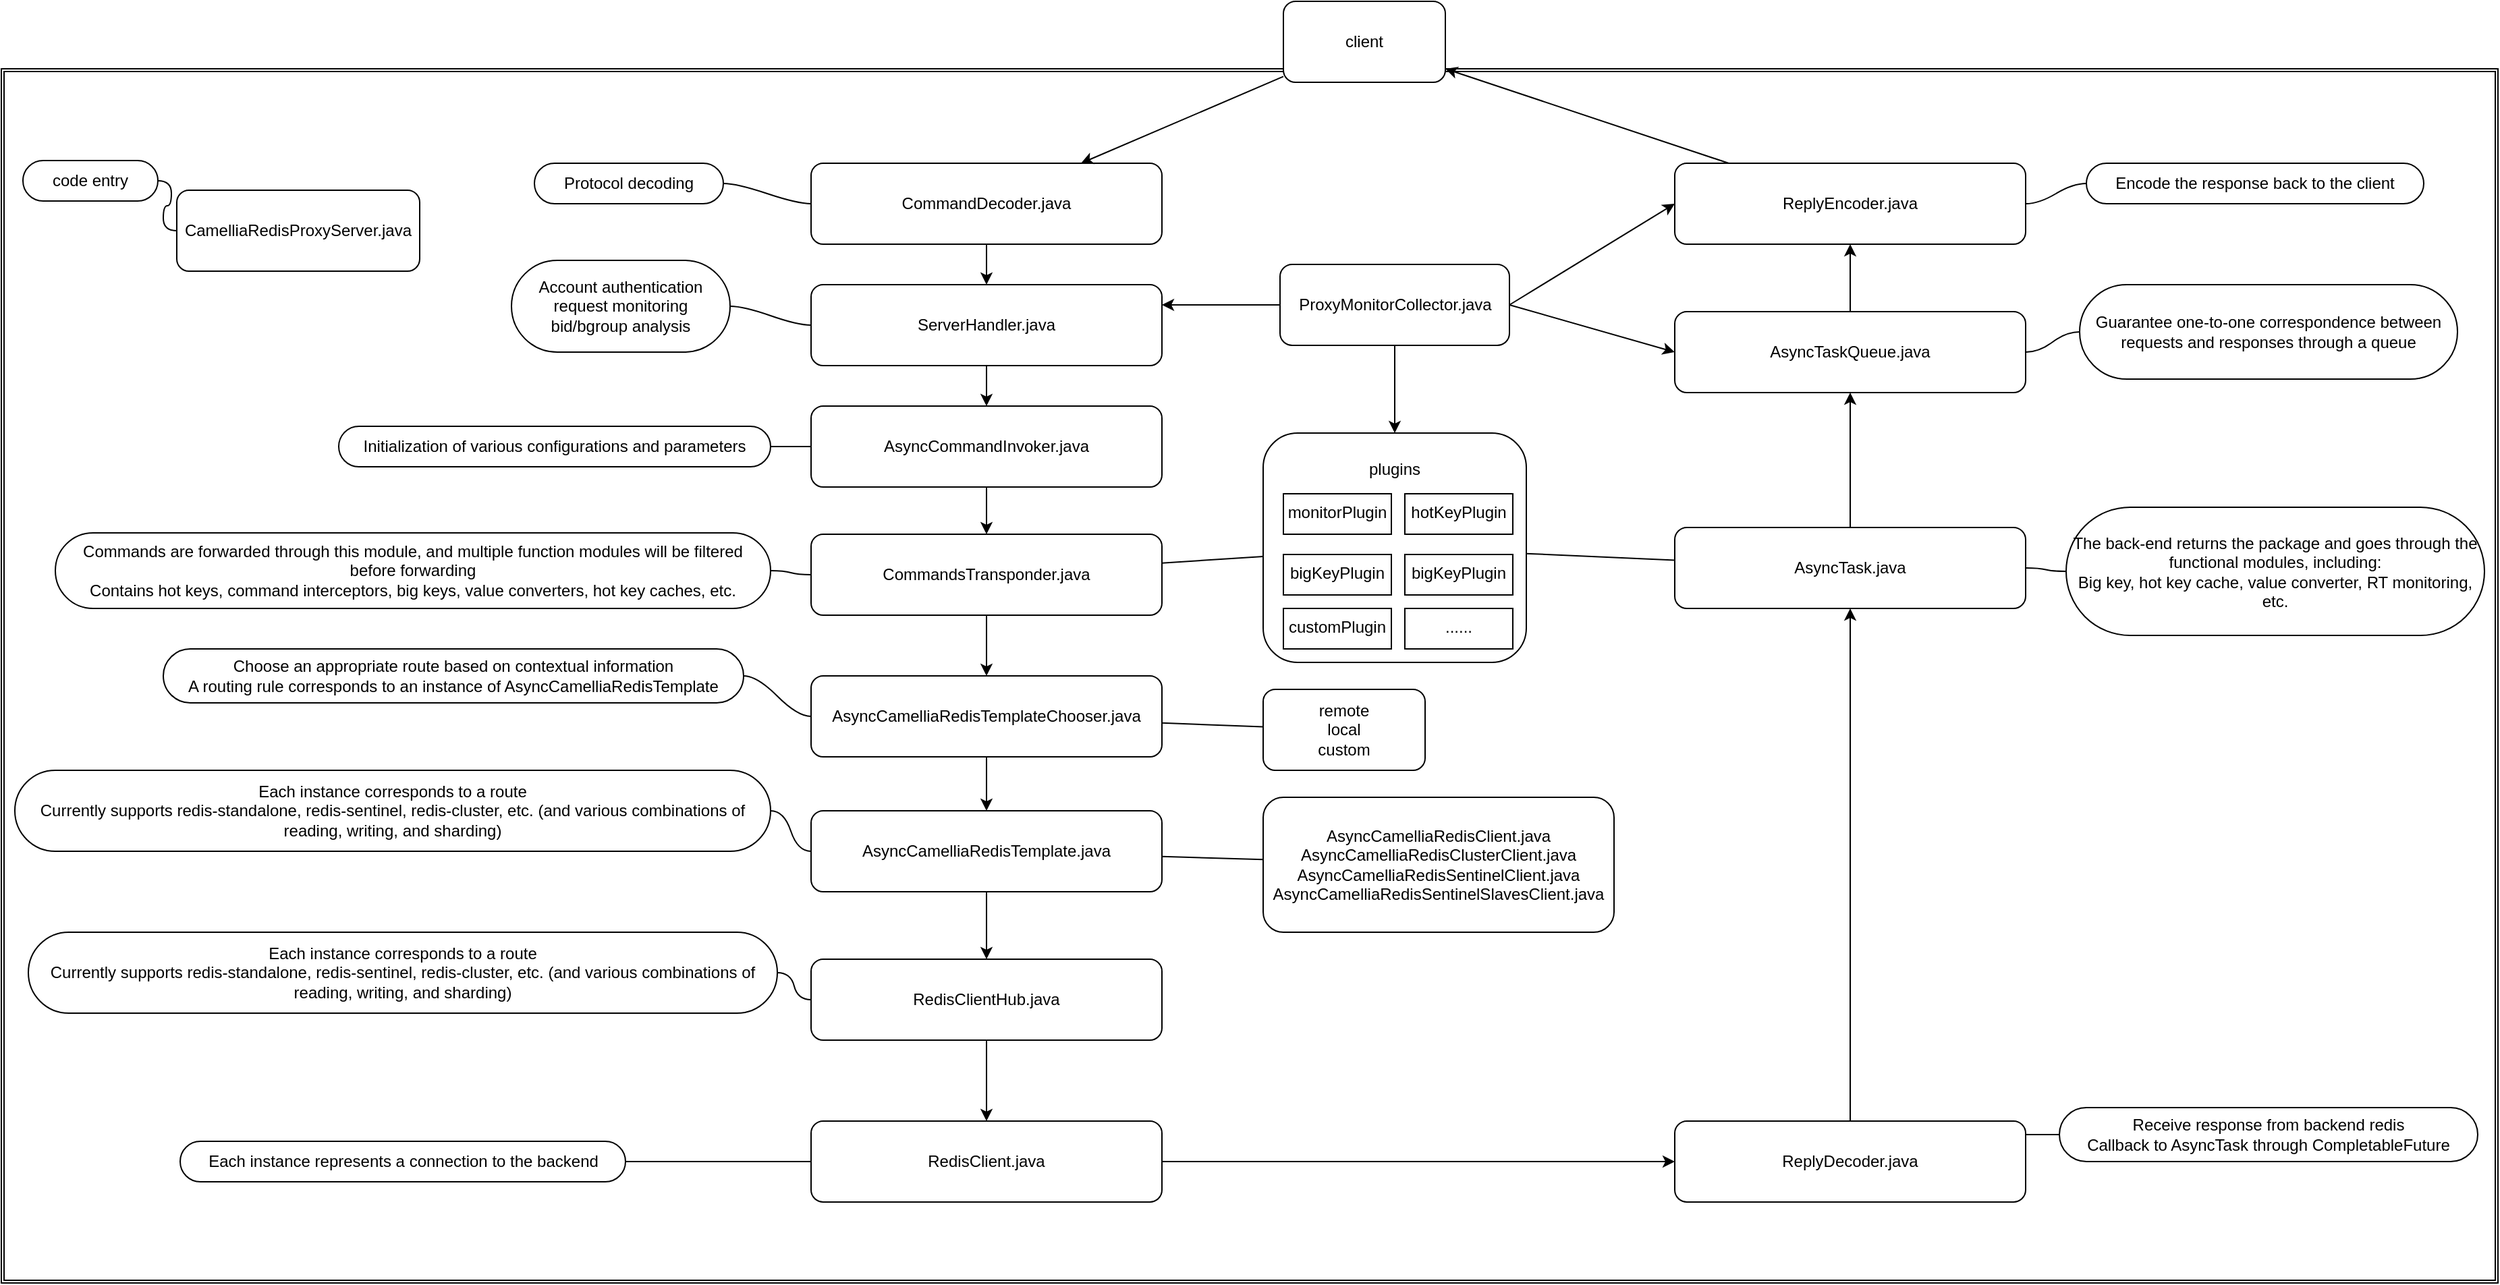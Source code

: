 <mxfile version="15.5.4" type="embed"><diagram id="B0rq02993B2-hYQBSMJg" name="Page 1"><mxGraphModel dx="1891" dy="784" grid="1" gridSize="10" guides="1" tooltips="1" connect="1" arrows="1" fold="1" page="1" pageScale="1" pageWidth="827" pageHeight="1169" math="0" shadow="0"><root><mxCell id="0"/><mxCell id="1" parent="0"/><mxCell id="2" value="" style="shape=ext;double=1;rounded=0;whiteSpace=wrap;html=1;fontSize=12;align=center;verticalAlign=top;" vertex="1" parent="1"><mxGeometry x="-330" y="180" width="1850" height="900" as="geometry"/></mxCell><mxCell id="3" value="CamelliaRedisProxyServer.java" style="rounded=1;whiteSpace=wrap;html=1;" vertex="1" parent="1"><mxGeometry x="-200" y="270" width="180" height="60" as="geometry"/></mxCell><mxCell id="4" value="CommandDecoder.java" style="rounded=1;whiteSpace=wrap;html=1;" vertex="1" parent="1"><mxGeometry x="270" y="250" width="260" height="60" as="geometry"/></mxCell><mxCell id="5" value="ServerHandler.java" style="rounded=1;whiteSpace=wrap;html=1;" vertex="1" parent="1"><mxGeometry x="270" y="340" width="260" height="60" as="geometry"/></mxCell><mxCell id="6" value="AsyncCommandInvoker.java" style="rounded=1;whiteSpace=wrap;html=1;" vertex="1" parent="1"><mxGeometry x="270" y="430" width="260" height="60" as="geometry"/></mxCell><mxCell id="7" value="CommandsTransponder.java" style="rounded=1;whiteSpace=wrap;html=1;" vertex="1" parent="1"><mxGeometry x="270" y="525" width="260" height="60" as="geometry"/></mxCell><mxCell id="8" value="" style="endArrow=classic;html=1;" edge="1" parent="1" source="4" target="5"><mxGeometry width="50" height="50" relative="1" as="geometry"><mxPoint x="390" y="410" as="sourcePoint"/><mxPoint x="440" y="360" as="targetPoint"/></mxGeometry></mxCell><mxCell id="9" value="" style="endArrow=classic;html=1;" edge="1" parent="1" source="5" target="6"><mxGeometry width="50" height="50" relative="1" as="geometry"><mxPoint x="445" y="320" as="sourcePoint"/><mxPoint x="445" y="350" as="targetPoint"/></mxGeometry></mxCell><mxCell id="10" value="" style="endArrow=classic;html=1;" edge="1" parent="1" source="6" target="7"><mxGeometry width="50" height="50" relative="1" as="geometry"><mxPoint x="430" y="500" as="sourcePoint"/><mxPoint x="630" y="360" as="targetPoint"/></mxGeometry></mxCell><mxCell id="11" value="&lt;font style=&quot;font-size: 12px ; line-height: 120%&quot;&gt;plugins&lt;br&gt;&lt;/font&gt;" style="rounded=1;whiteSpace=wrap;html=1;align=center;spacingTop=6;spacing=9;verticalAlign=top;" vertex="1" parent="1"><mxGeometry x="605" y="450" width="195" height="170" as="geometry"/></mxCell><mxCell id="12" value="" style="endArrow=none;html=1;" edge="1" parent="1" source="7" target="11"><mxGeometry width="50" height="50" relative="1" as="geometry"><mxPoint x="540" y="670" as="sourcePoint"/><mxPoint x="790" y="560" as="targetPoint"/></mxGeometry></mxCell><mxCell id="13" value="AsyncCamelliaRedisTemplateChooser.java" style="rounded=1;whiteSpace=wrap;html=1;" vertex="1" parent="1"><mxGeometry x="270" y="630" width="260" height="60" as="geometry"/></mxCell><mxCell id="14" value="" style="endArrow=classic;html=1;" edge="1" parent="1" source="7" target="13"><mxGeometry width="50" height="50" relative="1" as="geometry"><mxPoint x="403" y="560" as="sourcePoint"/><mxPoint x="410" y="535" as="targetPoint"/></mxGeometry></mxCell><mxCell id="15" value="AsyncCamelliaRedisTemplate.java" style="rounded=1;whiteSpace=wrap;html=1;" vertex="1" parent="1"><mxGeometry x="270" y="730" width="260" height="60" as="geometry"/></mxCell><mxCell id="16" value="" style="endArrow=classic;html=1;" edge="1" parent="1" source="13" target="15"><mxGeometry width="50" height="50" relative="1" as="geometry"><mxPoint x="430" y="600" as="sourcePoint"/><mxPoint x="480" y="550" as="targetPoint"/></mxGeometry></mxCell><mxCell id="17" value="remote&lt;br&gt;local&lt;br&gt;custom" style="rounded=1;whiteSpace=wrap;html=1;align=center;" vertex="1" parent="1"><mxGeometry x="605" y="640" width="120" height="60" as="geometry"/></mxCell><mxCell id="18" value="" style="endArrow=none;html=1;" edge="1" parent="1" source="13" target="17"><mxGeometry width="50" height="50" relative="1" as="geometry"><mxPoint x="430" y="640" as="sourcePoint"/><mxPoint x="480" y="590" as="targetPoint"/></mxGeometry></mxCell><mxCell id="19" value="&lt;p style=&quot;line-height: 150% ; font-size: 12px&quot;&gt;&lt;/p&gt;&lt;div style=&quot;font-size: 12px&quot;&gt;AsyncCamelliaRedisClient.java&lt;/div&gt;&lt;div style=&quot;font-size: 12px&quot;&gt;AsyncCamelliaRedisClusterClient.java&lt;/div&gt;&lt;div style=&quot;font-size: 12px&quot;&gt;AsyncCamelliaRedisSentinelClient.java&lt;/div&gt;&lt;div style=&quot;font-size: 12px&quot;&gt;AsyncCamelliaRedisSentinelSlavesClient.java&lt;/div&gt;&lt;p style=&quot;font-size: 12px&quot;&gt;&lt;/p&gt;" style="rounded=1;whiteSpace=wrap;html=1;spacing=22;fontSize=12;spacingTop=0;" vertex="1" parent="1"><mxGeometry x="605" y="720" width="260" height="100" as="geometry"/></mxCell><mxCell id="20" value="" style="endArrow=none;html=1;fontSize=12;" edge="1" parent="1" source="15" target="19"><mxGeometry width="50" height="50" relative="1" as="geometry"><mxPoint x="430" y="630" as="sourcePoint"/><mxPoint x="480" y="580" as="targetPoint"/></mxGeometry></mxCell><mxCell id="21" value="Protocol decoding" style="whiteSpace=wrap;html=1;rounded=1;arcSize=50;align=center;verticalAlign=middle;strokeWidth=1;autosize=1;spacing=4;treeFolding=1;treeMoving=1;newEdgeStyle={&quot;edgeStyle&quot;:&quot;entityRelationEdgeStyle&quot;,&quot;startArrow&quot;:&quot;none&quot;,&quot;endArrow&quot;:&quot;none&quot;,&quot;segment&quot;:10,&quot;curved&quot;:1};fontSize=12;" vertex="1" parent="1"><mxGeometry x="65" y="250" width="140" height="30" as="geometry"/></mxCell><mxCell id="22" value="" style="edgeStyle=entityRelationEdgeStyle;startArrow=none;endArrow=none;segment=10;curved=1;fontSize=12;" edge="1" parent="1" source="4" target="21"><mxGeometry relative="1" as="geometry"><mxPoint x="260" y="300" as="sourcePoint"/></mxGeometry></mxCell><mxCell id="23" value="&lt;div&gt;Account authentication&lt;/div&gt;&lt;div&gt;request monitoring&lt;/div&gt;&lt;div&gt;bid/bgroup analysis&lt;/div&gt;" style="whiteSpace=wrap;html=1;rounded=1;arcSize=50;align=center;verticalAlign=middle;strokeWidth=1;autosize=1;spacing=4;treeFolding=1;treeMoving=1;newEdgeStyle={&quot;edgeStyle&quot;:&quot;entityRelationEdgeStyle&quot;,&quot;startArrow&quot;:&quot;none&quot;,&quot;endArrow&quot;:&quot;none&quot;,&quot;segment&quot;:10,&quot;curved&quot;:1};fontSize=12;" vertex="1" parent="1"><mxGeometry x="48" y="322" width="162" height="68" as="geometry"/></mxCell><mxCell id="24" value="" style="edgeStyle=entityRelationEdgeStyle;startArrow=none;endArrow=none;segment=10;curved=1;fontSize=12;" edge="1" parent="1" source="5" target="23"><mxGeometry relative="1" as="geometry"><mxPoint x="100" y="390" as="sourcePoint"/></mxGeometry></mxCell><mxCell id="25" value="Initialization of various configurations and parameters" style="whiteSpace=wrap;html=1;rounded=1;arcSize=50;align=center;verticalAlign=middle;strokeWidth=1;autosize=1;spacing=4;treeFolding=1;treeMoving=1;newEdgeStyle={&quot;edgeStyle&quot;:&quot;entityRelationEdgeStyle&quot;,&quot;startArrow&quot;:&quot;none&quot;,&quot;endArrow&quot;:&quot;none&quot;,&quot;segment&quot;:10,&quot;curved&quot;:1};fontSize=12;" vertex="1" parent="1"><mxGeometry x="-80" y="445" width="320" height="30" as="geometry"/></mxCell><mxCell id="26" value="" style="edgeStyle=entityRelationEdgeStyle;startArrow=none;endArrow=none;segment=10;curved=1;fontSize=12;" edge="1" parent="1" source="6" target="25"><mxGeometry relative="1" as="geometry"><mxPoint x="270" y="450" as="sourcePoint"/></mxGeometry></mxCell><mxCell id="27" value="&lt;div&gt;Commands are forwarded through this module, and multiple function modules will be filtered before forwarding&lt;/div&gt;&lt;div&gt;Contains hot keys, command interceptors, big keys, value converters, hot key caches, etc.&lt;/div&gt;" style="whiteSpace=wrap;html=1;rounded=1;arcSize=50;align=center;verticalAlign=middle;strokeWidth=1;autosize=1;spacing=4;treeFolding=1;treeMoving=1;newEdgeStyle={&quot;edgeStyle&quot;:&quot;entityRelationEdgeStyle&quot;,&quot;startArrow&quot;:&quot;none&quot;,&quot;endArrow&quot;:&quot;none&quot;,&quot;segment&quot;:10,&quot;curved&quot;:1};fontSize=12;" vertex="1" parent="1"><mxGeometry x="-290" y="524" width="530" height="56" as="geometry"/></mxCell><mxCell id="28" value="" style="edgeStyle=entityRelationEdgeStyle;startArrow=none;endArrow=none;segment=10;curved=1;fontSize=12;" edge="1" parent="1" source="7" target="27"><mxGeometry relative="1" as="geometry"><mxPoint x="40" y="550" as="sourcePoint"/></mxGeometry></mxCell><mxCell id="29" value="&lt;div&gt;Choose an appropriate route based on contextual information&lt;/div&gt;&lt;div&gt;A routing rule corresponds to an instance of AsyncCamelliaRedisTemplate&lt;/div&gt;" style="whiteSpace=wrap;html=1;rounded=1;arcSize=50;align=center;verticalAlign=middle;strokeWidth=1;autosize=1;spacing=4;treeFolding=1;treeMoving=1;newEdgeStyle={&quot;edgeStyle&quot;:&quot;entityRelationEdgeStyle&quot;,&quot;startArrow&quot;:&quot;none&quot;,&quot;endArrow&quot;:&quot;none&quot;,&quot;segment&quot;:10,&quot;curved&quot;:1};fontSize=12;" vertex="1" parent="1"><mxGeometry x="-210" y="610" width="430" height="40" as="geometry"/></mxCell><mxCell id="30" value="" style="edgeStyle=entityRelationEdgeStyle;startArrow=none;endArrow=none;segment=10;curved=1;fontSize=12;" edge="1" parent="1" source="13" target="29"><mxGeometry relative="1" as="geometry"><mxPoint x="40" y="670" as="sourcePoint"/></mxGeometry></mxCell><mxCell id="31" value="&lt;div&gt;Each instance corresponds to a route&lt;/div&gt;&lt;div&gt;Currently supports redis-standalone, redis-sentinel, redis-cluster, etc. (and various combinations of reading, writing, and sharding)&lt;/div&gt;" style="whiteSpace=wrap;html=1;rounded=1;arcSize=50;align=center;verticalAlign=middle;strokeWidth=1;autosize=1;spacing=4;treeFolding=1;treeMoving=1;newEdgeStyle={&quot;edgeStyle&quot;:&quot;entityRelationEdgeStyle&quot;,&quot;startArrow&quot;:&quot;none&quot;,&quot;endArrow&quot;:&quot;none&quot;,&quot;segment&quot;:10,&quot;curved&quot;:1};fontSize=12;" vertex="1" parent="1"><mxGeometry x="-320" y="700" width="560" height="60" as="geometry"/></mxCell><mxCell id="32" value="" style="edgeStyle=entityRelationEdgeStyle;startArrow=none;endArrow=none;segment=10;curved=1;fontSize=12;" edge="1" parent="1" source="15" target="31"><mxGeometry relative="1" as="geometry"><mxPoint x="71.5" y="770" as="sourcePoint"/></mxGeometry></mxCell><mxCell id="33" value="RedisClientHub.java" style="rounded=1;whiteSpace=wrap;html=1;" vertex="1" parent="1"><mxGeometry x="270" y="840" width="260" height="60" as="geometry"/></mxCell><mxCell id="34" value="RedisClient.java" style="rounded=1;whiteSpace=wrap;html=1;" vertex="1" parent="1"><mxGeometry x="270" y="960" width="260" height="60" as="geometry"/></mxCell><mxCell id="35" value="" style="endArrow=classic;html=1;fontSize=12;" edge="1" parent="1" source="15" target="33"><mxGeometry width="50" height="50" relative="1" as="geometry"><mxPoint x="480" y="920" as="sourcePoint"/><mxPoint x="530" y="870" as="targetPoint"/></mxGeometry></mxCell><mxCell id="36" value="" style="endArrow=classic;html=1;fontSize=12;" edge="1" parent="1" source="33" target="34"><mxGeometry width="50" height="50" relative="1" as="geometry"><mxPoint x="480" y="920" as="sourcePoint"/><mxPoint x="530" y="870" as="targetPoint"/></mxGeometry></mxCell><mxCell id="37" value="&lt;div&gt;Each instance corresponds to a route&lt;/div&gt;&lt;div&gt;Currently supports redis-standalone, redis-sentinel, redis-cluster, etc. (and various combinations of reading, writing, and sharding)&lt;/div&gt;" style="whiteSpace=wrap;html=1;rounded=1;arcSize=50;align=center;verticalAlign=middle;strokeWidth=1;autosize=1;spacing=4;treeFolding=1;treeMoving=1;newEdgeStyle={&quot;edgeStyle&quot;:&quot;entityRelationEdgeStyle&quot;,&quot;startArrow&quot;:&quot;none&quot;,&quot;endArrow&quot;:&quot;none&quot;,&quot;segment&quot;:10,&quot;curved&quot;:1};fontSize=12;" vertex="1" parent="1"><mxGeometry x="-310" y="820" width="555" height="60" as="geometry"/></mxCell><mxCell id="38" value="" style="edgeStyle=entityRelationEdgeStyle;startArrow=none;endArrow=none;segment=10;curved=1;fontSize=12;" edge="1" parent="1" source="33" target="37"><mxGeometry relative="1" as="geometry"><mxPoint x="302.5" y="880" as="sourcePoint"/></mxGeometry></mxCell><mxCell id="39" value="Each instance represents a connection to the backend" style="whiteSpace=wrap;html=1;rounded=1;arcSize=50;align=center;verticalAlign=middle;strokeWidth=1;autosize=1;spacing=4;treeFolding=1;treeMoving=1;newEdgeStyle={&quot;edgeStyle&quot;:&quot;entityRelationEdgeStyle&quot;,&quot;startArrow&quot;:&quot;none&quot;,&quot;endArrow&quot;:&quot;none&quot;,&quot;segment&quot;:10,&quot;curved&quot;:1};fontSize=12;" vertex="1" parent="1"><mxGeometry x="-197.5" y="975" width="330" height="30" as="geometry"/></mxCell><mxCell id="40" value="" style="edgeStyle=entityRelationEdgeStyle;startArrow=none;endArrow=none;segment=10;curved=1;fontSize=12;" edge="1" parent="1" source="34" target="39"><mxGeometry relative="1" as="geometry"><mxPoint x="20" y="990" as="sourcePoint"/></mxGeometry></mxCell><mxCell id="41" value="code entry" style="whiteSpace=wrap;html=1;rounded=1;arcSize=50;align=center;verticalAlign=middle;strokeWidth=1;autosize=1;spacing=4;treeFolding=1;treeMoving=1;newEdgeStyle={&quot;edgeStyle&quot;:&quot;entityRelationEdgeStyle&quot;,&quot;startArrow&quot;:&quot;none&quot;,&quot;endArrow&quot;:&quot;none&quot;,&quot;segment&quot;:10,&quot;curved&quot;:1};fontSize=12;" vertex="1" parent="1"><mxGeometry x="-314" y="248" width="100" height="30" as="geometry"/></mxCell><mxCell id="42" value="" style="edgeStyle=entityRelationEdgeStyle;startArrow=none;endArrow=none;segment=10;curved=1;fontSize=12;" edge="1" parent="1" source="3" target="41"><mxGeometry relative="1" as="geometry"><mxPoint x="-200" y="340" as="sourcePoint"/></mxGeometry></mxCell><mxCell id="43" value="ReplyDecoder.java" style="rounded=1;whiteSpace=wrap;html=1;" vertex="1" parent="1"><mxGeometry x="910" y="960" width="260" height="60" as="geometry"/></mxCell><mxCell id="44" value="AsyncTask.java" style="rounded=1;whiteSpace=wrap;html=1;" vertex="1" parent="1"><mxGeometry x="910" y="520" width="260" height="60" as="geometry"/></mxCell><mxCell id="45" value="AsyncTaskQueue.java" style="rounded=1;whiteSpace=wrap;html=1;" vertex="1" parent="1"><mxGeometry x="910" y="360" width="260" height="60" as="geometry"/></mxCell><mxCell id="46" value="ReplyEncoder.java" style="rounded=1;whiteSpace=wrap;html=1;" vertex="1" parent="1"><mxGeometry x="910" y="250" width="260" height="60" as="geometry"/></mxCell><mxCell id="47" value="" style="endArrow=classic;html=1;fontSize=12;" edge="1" parent="1" source="34" target="43"><mxGeometry width="50" height="50" relative="1" as="geometry"><mxPoint x="740" y="700" as="sourcePoint"/><mxPoint x="790" y="650" as="targetPoint"/></mxGeometry></mxCell><mxCell id="48" value="" style="endArrow=classic;html=1;fontSize=12;" edge="1" parent="1" source="43" target="44"><mxGeometry width="50" height="50" relative="1" as="geometry"><mxPoint x="740" y="700" as="sourcePoint"/><mxPoint x="790" y="650" as="targetPoint"/></mxGeometry></mxCell><mxCell id="49" value="client" style="rounded=1;whiteSpace=wrap;html=1;fontSize=12;align=center;" vertex="1" parent="1"><mxGeometry x="620" y="130" width="120" height="60" as="geometry"/></mxCell><mxCell id="50" value="" style="endArrow=classic;html=1;fontSize=12;" edge="1" parent="1" source="49" target="4"><mxGeometry width="50" height="50" relative="1" as="geometry"><mxPoint x="740" y="450" as="sourcePoint"/><mxPoint x="790" y="400" as="targetPoint"/></mxGeometry></mxCell><mxCell id="51" value="" style="endArrow=classic;html=1;fontSize=12;" edge="1" parent="1" source="46" target="49"><mxGeometry width="50" height="50" relative="1" as="geometry"><mxPoint x="740" y="450" as="sourcePoint"/><mxPoint x="790" y="400" as="targetPoint"/></mxGeometry></mxCell><mxCell id="52" value="" style="endArrow=classic;html=1;fontSize=12;" edge="1" parent="1" source="45" target="46"><mxGeometry width="50" height="50" relative="1" as="geometry"><mxPoint x="740" y="450" as="sourcePoint"/><mxPoint x="790" y="400" as="targetPoint"/></mxGeometry></mxCell><mxCell id="53" value="" style="endArrow=classic;html=1;fontSize=12;" edge="1" parent="1" source="44" target="45"><mxGeometry width="50" height="50" relative="1" as="geometry"><mxPoint x="740" y="450" as="sourcePoint"/><mxPoint x="790" y="400" as="targetPoint"/></mxGeometry></mxCell><mxCell id="54" value="&lt;div&gt;Receive response from backend redis&lt;/div&gt;&lt;div&gt;Callback to AsyncTask through CompletableFuture&lt;/div&gt;" style="whiteSpace=wrap;html=1;rounded=1;arcSize=50;align=center;verticalAlign=middle;strokeWidth=1;autosize=1;spacing=4;treeFolding=1;treeMoving=1;newEdgeStyle={&quot;edgeStyle&quot;:&quot;entityRelationEdgeStyle&quot;,&quot;startArrow&quot;:&quot;none&quot;,&quot;endArrow&quot;:&quot;none&quot;,&quot;segment&quot;:10,&quot;curved&quot;:1};fontSize=12;" vertex="1" parent="1"><mxGeometry x="1195" y="950" width="310" height="40" as="geometry"/></mxCell><mxCell id="55" value="" style="edgeStyle=entityRelationEdgeStyle;startArrow=none;endArrow=none;segment=10;curved=1;fontSize=12;" edge="1" parent="1" target="54"><mxGeometry relative="1" as="geometry"><mxPoint x="1170" y="970" as="sourcePoint"/></mxGeometry></mxCell><mxCell id="56" value="&lt;div&gt;The back-end returns the package and goes through the functional modules, including:&lt;/div&gt;&lt;div&gt;Big key, hot key cache, value converter, RT monitoring, etc.&lt;/div&gt;" style="whiteSpace=wrap;html=1;rounded=1;arcSize=50;align=center;verticalAlign=middle;strokeWidth=1;autosize=1;spacing=4;treeFolding=1;treeMoving=1;newEdgeStyle={&quot;edgeStyle&quot;:&quot;entityRelationEdgeStyle&quot;,&quot;startArrow&quot;:&quot;none&quot;,&quot;endArrow&quot;:&quot;none&quot;,&quot;segment&quot;:10,&quot;curved&quot;:1};fontSize=12;" vertex="1" parent="1"><mxGeometry x="1200" y="505" width="310" height="95" as="geometry"/></mxCell><mxCell id="57" value="" style="edgeStyle=entityRelationEdgeStyle;startArrow=none;endArrow=none;segment=10;curved=1;fontSize=12;" edge="1" parent="1" source="44" target="56"><mxGeometry relative="1" as="geometry"><mxPoint x="1110" y="730" as="sourcePoint"/></mxGeometry></mxCell><mxCell id="58" value="Guarantee one-to-one correspondence between requests and responses through a queue" style="whiteSpace=wrap;html=1;rounded=1;arcSize=50;align=center;verticalAlign=middle;strokeWidth=1;autosize=1;spacing=4;treeFolding=1;treeMoving=1;newEdgeStyle={&quot;edgeStyle&quot;:&quot;entityRelationEdgeStyle&quot;,&quot;startArrow&quot;:&quot;none&quot;,&quot;endArrow&quot;:&quot;none&quot;,&quot;segment&quot;:10,&quot;curved&quot;:1};fontSize=12;" vertex="1" parent="1"><mxGeometry x="1210" y="340" width="280" height="70" as="geometry"/></mxCell><mxCell id="59" value="" style="edgeStyle=entityRelationEdgeStyle;startArrow=none;endArrow=none;segment=10;curved=1;fontSize=12;" edge="1" parent="1" source="45" target="58"><mxGeometry relative="1" as="geometry"><mxPoint x="1160" y="390" as="sourcePoint"/></mxGeometry></mxCell><mxCell id="60" value="Encode the response back to the client" style="whiteSpace=wrap;html=1;rounded=1;arcSize=50;align=center;verticalAlign=middle;strokeWidth=1;autosize=1;spacing=4;treeFolding=1;treeMoving=1;newEdgeStyle={&quot;edgeStyle&quot;:&quot;entityRelationEdgeStyle&quot;,&quot;startArrow&quot;:&quot;none&quot;,&quot;endArrow&quot;:&quot;none&quot;,&quot;segment&quot;:10,&quot;curved&quot;:1};fontSize=12;" vertex="1" parent="1"><mxGeometry x="1215" y="250" width="250" height="30" as="geometry"/></mxCell><mxCell id="61" value="" style="edgeStyle=entityRelationEdgeStyle;startArrow=none;endArrow=none;segment=10;curved=1;fontSize=12;" edge="1" parent="1" source="46" target="60"><mxGeometry relative="1" as="geometry"><mxPoint x="960" y="540" as="sourcePoint"/></mxGeometry></mxCell><mxCell id="62" value="" style="endArrow=none;html=1;" edge="1" parent="1" source="11" target="44"><mxGeometry width="50" height="50" relative="1" as="geometry"><mxPoint x="750" y="460" as="sourcePoint"/><mxPoint x="800" y="410" as="targetPoint"/></mxGeometry></mxCell><mxCell id="63" value="ProxyMonitorCollector.java" style="rounded=1;whiteSpace=wrap;html=1;" vertex="1" parent="1"><mxGeometry x="617.5" y="325" width="170" height="60" as="geometry"/></mxCell><mxCell id="64" value="" style="endArrow=classic;html=1;entryX=1;entryY=0.25;entryDx=0;entryDy=0;" edge="1" parent="1" source="63" target="5"><mxGeometry width="50" height="50" relative="1" as="geometry"><mxPoint x="680" y="430" as="sourcePoint"/><mxPoint x="730" y="380" as="targetPoint"/></mxGeometry></mxCell><mxCell id="65" value="monitorPlugin" style="rounded=0;whiteSpace=wrap;html=1;verticalAlign=top;" vertex="1" parent="1"><mxGeometry x="620" y="495" width="80" height="30" as="geometry"/></mxCell><mxCell id="66" value="hotKeyPlugin" style="rounded=0;whiteSpace=wrap;html=1;verticalAlign=top;" vertex="1" parent="1"><mxGeometry x="710" y="495" width="80" height="30" as="geometry"/></mxCell><mxCell id="67" value="bigKeyPlugin" style="rounded=0;whiteSpace=wrap;html=1;verticalAlign=top;" vertex="1" parent="1"><mxGeometry x="620" y="540" width="80" height="30" as="geometry"/></mxCell><mxCell id="68" value="bigKeyPlugin" style="rounded=0;whiteSpace=wrap;html=1;verticalAlign=top;" vertex="1" parent="1"><mxGeometry x="710" y="540" width="80" height="30" as="geometry"/></mxCell><mxCell id="69" value="customPlugin" style="rounded=0;whiteSpace=wrap;html=1;verticalAlign=top;" vertex="1" parent="1"><mxGeometry x="620" y="580" width="80" height="30" as="geometry"/></mxCell><mxCell id="70" value="......" style="rounded=0;whiteSpace=wrap;html=1;verticalAlign=top;" vertex="1" parent="1"><mxGeometry x="710" y="580" width="80" height="30" as="geometry"/></mxCell><mxCell id="71" value="" style="endArrow=classic;html=1;rounded=0;entryX=0.5;entryY=0;entryDx=0;entryDy=0;" edge="1" parent="1" source="63" target="11"><mxGeometry width="50" height="50" relative="1" as="geometry"><mxPoint x="690" y="500" as="sourcePoint"/><mxPoint x="740" y="450" as="targetPoint"/></mxGeometry></mxCell><mxCell id="72" value="" style="endArrow=classic;html=1;rounded=0;exitX=1;exitY=0.5;exitDx=0;exitDy=0;entryX=0;entryY=0.5;entryDx=0;entryDy=0;" edge="1" parent="1" source="63" target="45"><mxGeometry width="50" height="50" relative="1" as="geometry"><mxPoint x="690" y="500" as="sourcePoint"/><mxPoint x="740" y="450" as="targetPoint"/></mxGeometry></mxCell><mxCell id="73" value="" style="endArrow=classic;html=1;rounded=0;entryX=0;entryY=0.5;entryDx=0;entryDy=0;exitX=1;exitY=0.5;exitDx=0;exitDy=0;" edge="1" parent="1" source="63" target="46"><mxGeometry width="50" height="50" relative="1" as="geometry"><mxPoint x="690" y="500" as="sourcePoint"/><mxPoint x="740" y="450" as="targetPoint"/></mxGeometry></mxCell></root></mxGraphModel></diagram></mxfile>